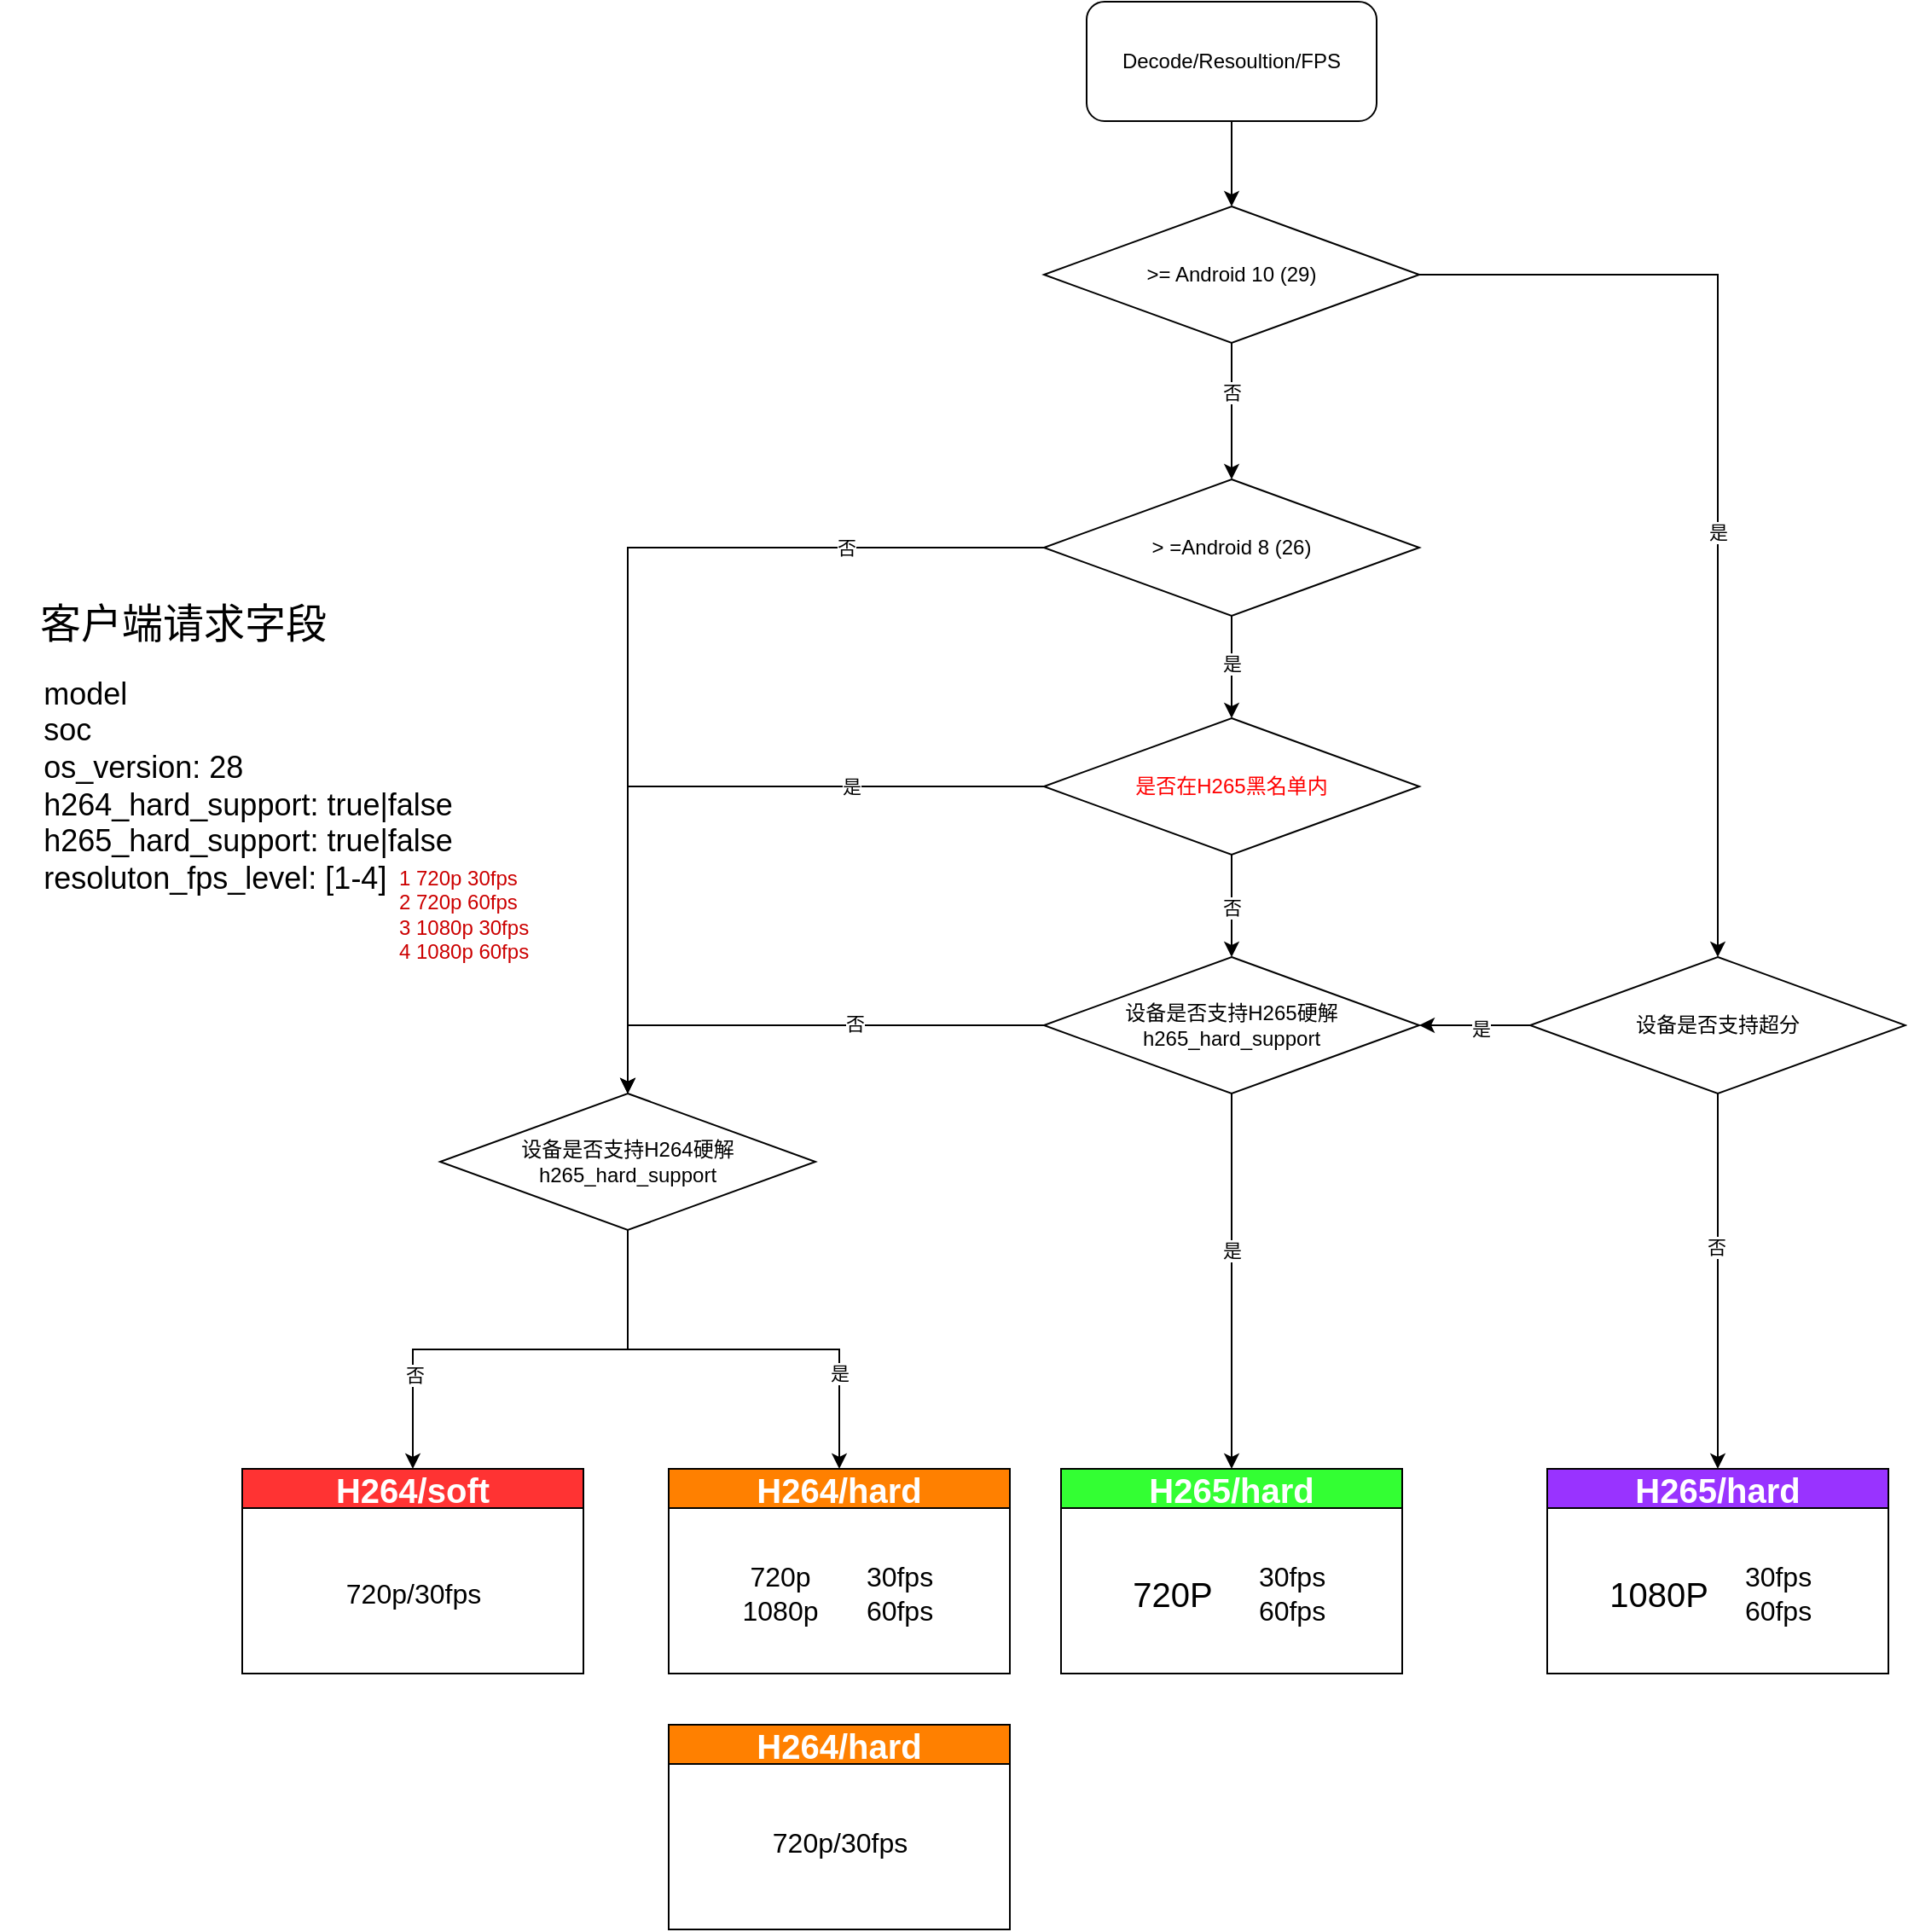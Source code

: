 <mxfile version="24.6.4" type="github">
  <diagram name="第 1 页" id="DrkI4kzzCFAA716JqiaZ">
    <mxGraphModel dx="2069" dy="785" grid="1" gridSize="10" guides="1" tooltips="1" connect="1" arrows="1" fold="1" page="1" pageScale="1" pageWidth="827" pageHeight="1169" math="0" shadow="0">
      <root>
        <mxCell id="0" />
        <mxCell id="1" parent="0" />
        <mxCell id="I8awTcjQjrmb_wT57g81-12" style="edgeStyle=orthogonalEdgeStyle;rounded=0;orthogonalLoop=1;jettySize=auto;html=1;" parent="1" source="I8awTcjQjrmb_wT57g81-1" target="I8awTcjQjrmb_wT57g81-11" edge="1">
          <mxGeometry relative="1" as="geometry" />
        </mxCell>
        <mxCell id="I8awTcjQjrmb_wT57g81-1" value="Decode/Resoultion/FPS" style="rounded=1;whiteSpace=wrap;html=1;" parent="1" vertex="1">
          <mxGeometry x="245" y="10" width="170" height="70" as="geometry" />
        </mxCell>
        <mxCell id="I8awTcjQjrmb_wT57g81-21" value="" style="edgeStyle=orthogonalEdgeStyle;rounded=0;orthogonalLoop=1;jettySize=auto;html=1;" parent="1" source="I8awTcjQjrmb_wT57g81-11" target="I8awTcjQjrmb_wT57g81-20" edge="1">
          <mxGeometry relative="1" as="geometry" />
        </mxCell>
        <mxCell id="I8awTcjQjrmb_wT57g81-22" value="否" style="edgeLabel;html=1;align=center;verticalAlign=middle;resizable=0;points=[];" parent="I8awTcjQjrmb_wT57g81-21" vertex="1" connectable="0">
          <mxGeometry x="-0.275" relative="1" as="geometry">
            <mxPoint as="offset" />
          </mxGeometry>
        </mxCell>
        <mxCell id="I8awTcjQjrmb_wT57g81-39" value="" style="edgeStyle=orthogonalEdgeStyle;rounded=0;orthogonalLoop=1;jettySize=auto;html=1;" parent="1" source="I8awTcjQjrmb_wT57g81-11" target="I8awTcjQjrmb_wT57g81-38" edge="1">
          <mxGeometry relative="1" as="geometry" />
        </mxCell>
        <mxCell id="I8awTcjQjrmb_wT57g81-105" value="是" style="edgeLabel;html=1;align=center;verticalAlign=middle;resizable=0;points=[];" parent="I8awTcjQjrmb_wT57g81-39" vertex="1" connectable="0">
          <mxGeometry x="0.132" relative="1" as="geometry">
            <mxPoint as="offset" />
          </mxGeometry>
        </mxCell>
        <mxCell id="I8awTcjQjrmb_wT57g81-11" value="&amp;gt;= Android 10 (29)" style="rhombus;whiteSpace=wrap;html=1;" parent="1" vertex="1">
          <mxGeometry x="220" y="130" width="220" height="80" as="geometry" />
        </mxCell>
        <mxCell id="I8awTcjQjrmb_wT57g81-26" value="" style="edgeStyle=orthogonalEdgeStyle;rounded=0;orthogonalLoop=1;jettySize=auto;html=1;" parent="1" source="I8awTcjQjrmb_wT57g81-20" target="I8awTcjQjrmb_wT57g81-25" edge="1">
          <mxGeometry relative="1" as="geometry" />
        </mxCell>
        <mxCell id="I8awTcjQjrmb_wT57g81-52" value="否" style="edgeLabel;html=1;align=center;verticalAlign=middle;resizable=0;points=[];" parent="I8awTcjQjrmb_wT57g81-26" vertex="1" connectable="0">
          <mxGeometry x="-0.225" relative="1" as="geometry">
            <mxPoint x="102" as="offset" />
          </mxGeometry>
        </mxCell>
        <mxCell id="I8awTcjQjrmb_wT57g81-62" value="" style="edgeStyle=orthogonalEdgeStyle;rounded=0;orthogonalLoop=1;jettySize=auto;html=1;" parent="1" source="I8awTcjQjrmb_wT57g81-20" target="I8awTcjQjrmb_wT57g81-61" edge="1">
          <mxGeometry relative="1" as="geometry" />
        </mxCell>
        <mxCell id="I8awTcjQjrmb_wT57g81-106" value="是" style="edgeLabel;html=1;align=center;verticalAlign=middle;resizable=0;points=[];" parent="I8awTcjQjrmb_wT57g81-62" vertex="1" connectable="0">
          <mxGeometry x="-0.083" relative="1" as="geometry">
            <mxPoint as="offset" />
          </mxGeometry>
        </mxCell>
        <mxCell id="I8awTcjQjrmb_wT57g81-20" value="&amp;gt; =Android 8 (26)" style="rhombus;whiteSpace=wrap;html=1;" parent="1" vertex="1">
          <mxGeometry x="220" y="290" width="220" height="80" as="geometry" />
        </mxCell>
        <mxCell id="I8awTcjQjrmb_wT57g81-86" style="edgeStyle=orthogonalEdgeStyle;rounded=0;orthogonalLoop=1;jettySize=auto;html=1;" parent="1" source="I8awTcjQjrmb_wT57g81-25" target="I8awTcjQjrmb_wT57g81-83" edge="1">
          <mxGeometry relative="1" as="geometry" />
        </mxCell>
        <mxCell id="I8awTcjQjrmb_wT57g81-107" value="否" style="edgeLabel;html=1;align=center;verticalAlign=middle;resizable=0;points=[];" parent="I8awTcjQjrmb_wT57g81-86" vertex="1" connectable="0">
          <mxGeometry x="0.579" y="1" relative="1" as="geometry">
            <mxPoint y="1" as="offset" />
          </mxGeometry>
        </mxCell>
        <mxCell id="I8awTcjQjrmb_wT57g81-100" style="edgeStyle=orthogonalEdgeStyle;rounded=0;orthogonalLoop=1;jettySize=auto;html=1;" parent="1" source="I8awTcjQjrmb_wT57g81-25" target="I8awTcjQjrmb_wT57g81-89" edge="1">
          <mxGeometry relative="1" as="geometry" />
        </mxCell>
        <mxCell id="I8awTcjQjrmb_wT57g81-108" value="是" style="edgeLabel;html=1;align=center;verticalAlign=middle;resizable=0;points=[];" parent="I8awTcjQjrmb_wT57g81-100" vertex="1" connectable="0">
          <mxGeometry x="0.573" relative="1" as="geometry">
            <mxPoint as="offset" />
          </mxGeometry>
        </mxCell>
        <mxCell id="I8awTcjQjrmb_wT57g81-25" value="设备是否支持H264硬解&lt;br&gt;h265_hard_support" style="rhombus;whiteSpace=wrap;html=1;" parent="1" vertex="1">
          <mxGeometry x="-134" y="650" width="220" height="80" as="geometry" />
        </mxCell>
        <mxCell id="I8awTcjQjrmb_wT57g81-99" style="edgeStyle=orthogonalEdgeStyle;rounded=0;orthogonalLoop=1;jettySize=auto;html=1;" parent="1" source="I8awTcjQjrmb_wT57g81-38" target="I8awTcjQjrmb_wT57g81-96" edge="1">
          <mxGeometry relative="1" as="geometry" />
        </mxCell>
        <mxCell id="I8awTcjQjrmb_wT57g81-103" value="否" style="edgeLabel;html=1;align=center;verticalAlign=middle;resizable=0;points=[];" parent="I8awTcjQjrmb_wT57g81-99" vertex="1" connectable="0">
          <mxGeometry x="-0.197" y="-1" relative="1" as="geometry">
            <mxPoint y="1" as="offset" />
          </mxGeometry>
        </mxCell>
        <mxCell id="I8awTcjQjrmb_wT57g81-101" style="edgeStyle=orthogonalEdgeStyle;rounded=0;orthogonalLoop=1;jettySize=auto;html=1;" parent="1" source="I8awTcjQjrmb_wT57g81-38" target="I8awTcjQjrmb_wT57g81-45" edge="1">
          <mxGeometry relative="1" as="geometry" />
        </mxCell>
        <mxCell id="I8awTcjQjrmb_wT57g81-102" value="是" style="edgeLabel;html=1;align=center;verticalAlign=middle;resizable=0;points=[];" parent="I8awTcjQjrmb_wT57g81-101" vertex="1" connectable="0">
          <mxGeometry x="-0.108" y="2" relative="1" as="geometry">
            <mxPoint as="offset" />
          </mxGeometry>
        </mxCell>
        <mxCell id="I8awTcjQjrmb_wT57g81-38" value="设备是否支持超分" style="rhombus;whiteSpace=wrap;html=1;" parent="1" vertex="1">
          <mxGeometry x="505" y="570" width="220" height="80" as="geometry" />
        </mxCell>
        <mxCell id="I8awTcjQjrmb_wT57g81-53" style="edgeStyle=orthogonalEdgeStyle;rounded=0;orthogonalLoop=1;jettySize=auto;html=1;entryX=0.5;entryY=0;entryDx=0;entryDy=0;" parent="1" source="I8awTcjQjrmb_wT57g81-45" target="I8awTcjQjrmb_wT57g81-25" edge="1">
          <mxGeometry relative="1" as="geometry" />
        </mxCell>
        <mxCell id="I8awTcjQjrmb_wT57g81-54" value="否" style="edgeLabel;html=1;align=center;verticalAlign=middle;resizable=0;points=[];" parent="I8awTcjQjrmb_wT57g81-53" vertex="1" connectable="0">
          <mxGeometry x="-0.496" y="-1" relative="1" as="geometry">
            <mxPoint x="-40" as="offset" />
          </mxGeometry>
        </mxCell>
        <mxCell id="I8awTcjQjrmb_wT57g81-95" style="edgeStyle=orthogonalEdgeStyle;rounded=0;orthogonalLoop=1;jettySize=auto;html=1;" parent="1" source="I8awTcjQjrmb_wT57g81-45" target="I8awTcjQjrmb_wT57g81-92" edge="1">
          <mxGeometry relative="1" as="geometry" />
        </mxCell>
        <mxCell id="mLrD8nH62ms3HWDR8Rag-4" value="是" style="edgeLabel;html=1;align=center;verticalAlign=middle;resizable=0;points=[];" vertex="1" connectable="0" parent="I8awTcjQjrmb_wT57g81-95">
          <mxGeometry x="-0.177" relative="1" as="geometry">
            <mxPoint y="1" as="offset" />
          </mxGeometry>
        </mxCell>
        <mxCell id="I8awTcjQjrmb_wT57g81-45" value="设备是否支持H265硬解&lt;br&gt;h265_hard_support" style="rhombus;whiteSpace=wrap;html=1;" parent="1" vertex="1">
          <mxGeometry x="220" y="570" width="220" height="80" as="geometry" />
        </mxCell>
        <mxCell id="I8awTcjQjrmb_wT57g81-63" style="edgeStyle=orthogonalEdgeStyle;rounded=0;orthogonalLoop=1;jettySize=auto;html=1;" parent="1" source="I8awTcjQjrmb_wT57g81-61" target="I8awTcjQjrmb_wT57g81-45" edge="1">
          <mxGeometry relative="1" as="geometry" />
        </mxCell>
        <mxCell id="I8awTcjQjrmb_wT57g81-70" value="否" style="edgeLabel;html=1;align=center;verticalAlign=middle;resizable=0;points=[];" parent="I8awTcjQjrmb_wT57g81-63" vertex="1" connectable="0">
          <mxGeometry x="0.033" relative="1" as="geometry">
            <mxPoint as="offset" />
          </mxGeometry>
        </mxCell>
        <mxCell id="I8awTcjQjrmb_wT57g81-66" style="edgeStyle=orthogonalEdgeStyle;rounded=0;orthogonalLoop=1;jettySize=auto;html=1;entryX=0.5;entryY=0;entryDx=0;entryDy=0;" parent="1" source="I8awTcjQjrmb_wT57g81-61" target="I8awTcjQjrmb_wT57g81-25" edge="1">
          <mxGeometry relative="1" as="geometry" />
        </mxCell>
        <mxCell id="I8awTcjQjrmb_wT57g81-69" value="是" style="edgeLabel;html=1;align=center;verticalAlign=middle;resizable=0;points=[];" parent="I8awTcjQjrmb_wT57g81-66" vertex="1" connectable="0">
          <mxGeometry x="-0.468" relative="1" as="geometry">
            <mxPoint as="offset" />
          </mxGeometry>
        </mxCell>
        <mxCell id="I8awTcjQjrmb_wT57g81-61" value="&lt;font color=&quot;#ff0000&quot;&gt;是否在H265黑名单内&lt;/font&gt;" style="rhombus;whiteSpace=wrap;html=1;" parent="1" vertex="1">
          <mxGeometry x="220" y="430" width="220" height="80" as="geometry" />
        </mxCell>
        <mxCell id="I8awTcjQjrmb_wT57g81-83" value="&lt;font style=&quot;font-size: 20px;&quot;&gt;H264/soft&lt;/font&gt;" style="swimlane;whiteSpace=wrap;html=1;fillColor=#FF3333;startSize=23;fontSize=20;fontColor=#FFFFFF;" parent="1" vertex="1">
          <mxGeometry x="-250" y="870" width="200" height="120" as="geometry" />
        </mxCell>
        <mxCell id="I8awTcjQjrmb_wT57g81-84" value="&lt;font style=&quot;font-size: 16px;&quot;&gt;720p/30fps&lt;br&gt;&lt;/font&gt;" style="text;html=1;align=center;verticalAlign=middle;resizable=0;points=[];autosize=1;strokeColor=none;fillColor=none;" parent="I8awTcjQjrmb_wT57g81-83" vertex="1">
          <mxGeometry x="50" y="58" width="100" height="30" as="geometry" />
        </mxCell>
        <mxCell id="I8awTcjQjrmb_wT57g81-89" value="&lt;font style=&quot;font-size: 20px;&quot;&gt;H264/hard&lt;/font&gt;" style="swimlane;whiteSpace=wrap;html=1;fillColor=#FF8000;startSize=23;fontSize=20;fontColor=#FFFFFF;" parent="1" vertex="1">
          <mxGeometry y="870" width="200" height="120" as="geometry" />
        </mxCell>
        <mxCell id="I8awTcjQjrmb_wT57g81-90" value="&lt;font style=&quot;font-size: 16px;&quot;&gt;720p&lt;br&gt;1080p&lt;/font&gt;" style="text;html=1;align=center;verticalAlign=middle;resizable=0;points=[];autosize=1;strokeColor=none;fillColor=none;" parent="I8awTcjQjrmb_wT57g81-89" vertex="1">
          <mxGeometry x="30" y="48" width="70" height="50" as="geometry" />
        </mxCell>
        <mxCell id="I8awTcjQjrmb_wT57g81-91" value="&lt;font style=&quot;font-size: 16px;&quot;&gt;30fps&lt;br&gt;60fps&lt;/font&gt;" style="text;html=1;align=center;verticalAlign=middle;resizable=0;points=[];autosize=1;strokeColor=none;fillColor=none;" parent="I8awTcjQjrmb_wT57g81-89" vertex="1">
          <mxGeometry x="105" y="48" width="60" height="50" as="geometry" />
        </mxCell>
        <mxCell id="I8awTcjQjrmb_wT57g81-92" value="&lt;font style=&quot;font-size: 20px;&quot;&gt;H265/hard&lt;/font&gt;" style="swimlane;whiteSpace=wrap;html=1;fillColor=#33FF33;startSize=23;fontSize=20;fontColor=#FFFFFF;" parent="1" vertex="1">
          <mxGeometry x="230" y="870" width="200" height="120" as="geometry" />
        </mxCell>
        <mxCell id="I8awTcjQjrmb_wT57g81-93" value="&lt;font style=&quot;font-size: 20px;&quot;&gt;720P&lt;/font&gt;" style="text;html=1;align=center;verticalAlign=middle;resizable=0;points=[];autosize=1;strokeColor=none;fillColor=none;" parent="I8awTcjQjrmb_wT57g81-92" vertex="1">
          <mxGeometry x="30" y="53" width="70" height="40" as="geometry" />
        </mxCell>
        <mxCell id="I8awTcjQjrmb_wT57g81-94" value="&lt;font style=&quot;font-size: 16px;&quot;&gt;30fps&lt;br&gt;60fps&lt;/font&gt;" style="text;html=1;align=center;verticalAlign=middle;resizable=0;points=[];autosize=1;strokeColor=none;fillColor=none;" parent="I8awTcjQjrmb_wT57g81-92" vertex="1">
          <mxGeometry x="105" y="48" width="60" height="50" as="geometry" />
        </mxCell>
        <mxCell id="I8awTcjQjrmb_wT57g81-96" value="&lt;font style=&quot;font-size: 20px;&quot;&gt;H265/hard&lt;/font&gt;" style="swimlane;whiteSpace=wrap;html=1;fillColor=#9933FF;startSize=23;fontSize=20;fontColor=#FFFFFF;" parent="1" vertex="1">
          <mxGeometry x="515" y="870" width="200" height="120" as="geometry" />
        </mxCell>
        <mxCell id="I8awTcjQjrmb_wT57g81-97" value="&lt;span style=&quot;font-size: 20px;&quot;&gt;1080P&lt;/span&gt;" style="text;html=1;align=center;verticalAlign=middle;resizable=0;points=[];autosize=1;strokeColor=none;fillColor=none;" parent="I8awTcjQjrmb_wT57g81-96" vertex="1">
          <mxGeometry x="25" y="53" width="80" height="40" as="geometry" />
        </mxCell>
        <mxCell id="I8awTcjQjrmb_wT57g81-98" value="&lt;font style=&quot;font-size: 16px;&quot;&gt;30fps&lt;br&gt;60fps&lt;/font&gt;" style="text;html=1;align=center;verticalAlign=middle;resizable=0;points=[];autosize=1;strokeColor=none;fillColor=none;" parent="I8awTcjQjrmb_wT57g81-96" vertex="1">
          <mxGeometry x="105" y="48" width="60" height="50" as="geometry" />
        </mxCell>
        <mxCell id="I8awTcjQjrmb_wT57g81-109" value="&lt;font style=&quot;font-size: 20px;&quot;&gt;H264/hard&lt;/font&gt;" style="swimlane;whiteSpace=wrap;html=1;fillColor=#FF8000;startSize=23;fontSize=20;fontColor=#FFFFFF;" parent="1" vertex="1">
          <mxGeometry y="1020" width="200" height="120" as="geometry" />
        </mxCell>
        <mxCell id="I8awTcjQjrmb_wT57g81-110" value="&lt;span style=&quot;font-size: 16px;&quot;&gt;720p/30fps&lt;/span&gt;" style="text;html=1;align=center;verticalAlign=middle;resizable=0;points=[];autosize=1;strokeColor=none;fillColor=none;" parent="I8awTcjQjrmb_wT57g81-109" vertex="1">
          <mxGeometry x="50" y="54" width="100" height="30" as="geometry" />
        </mxCell>
        <mxCell id="mLrD8nH62ms3HWDR8Rag-3" value="" style="group" vertex="1" connectable="0" parent="1">
          <mxGeometry x="-392" y="355" width="342" height="242" as="geometry" />
        </mxCell>
        <mxCell id="mLrD8nH62ms3HWDR8Rag-1" value="" style="group" vertex="1" connectable="0" parent="mLrD8nH62ms3HWDR8Rag-3">
          <mxGeometry y="25" width="342" height="217" as="geometry" />
        </mxCell>
        <mxCell id="I8awTcjQjrmb_wT57g81-71" value="&lt;div style=&quot;text-align: left; font-size: 18px;&quot;&gt;&lt;font style=&quot;font-size: 18px;&quot;&gt;&lt;span style=&quot;background-color: initial;&quot;&gt;model&lt;/span&gt;&lt;br&gt;&lt;/font&gt;&lt;/div&gt;&lt;div style=&quot;text-align: left; font-size: 18px;&quot;&gt;&lt;font style=&quot;font-size: 18px;&quot;&gt;soc&lt;/font&gt;&lt;/div&gt;&lt;div style=&quot;text-align: left; font-size: 18px;&quot;&gt;&lt;font style=&quot;font-size: 18px;&quot;&gt;&lt;font style=&quot;font-size: 18px;&quot;&gt;os_version: 28&lt;br&gt;h264_hard_support: true|false&lt;br&gt;h265_hard_support: true|false&lt;br&gt;resoluton_fps_level: [1-4]&lt;/font&gt;&lt;br&gt;&lt;/font&gt;&lt;/div&gt;" style="text;html=1;align=center;verticalAlign=middle;resizable=0;points=[];autosize=1;strokeColor=none;fillColor=none;" parent="mLrD8nH62ms3HWDR8Rag-1" vertex="1">
          <mxGeometry x="15" y="20" width="260" height="140" as="geometry" />
        </mxCell>
        <mxCell id="I8awTcjQjrmb_wT57g81-81" value="&lt;font color=&quot;#cc0000&quot; style=&quot;font-size: 12px;&quot;&gt;1 720p 30fps&lt;br style=&quot;&quot;&gt;2 720p 60fps&lt;br style=&quot;&quot;&gt;3 1080p 30fps&lt;br style=&quot;&quot;&gt;4 1080p 60fps&lt;/font&gt;" style="text;html=1;align=left;verticalAlign=middle;resizable=0;points=[];autosize=1;strokeColor=none;fillColor=none;" parent="mLrD8nH62ms3HWDR8Rag-1" vertex="1">
          <mxGeometry x="232" y="130" width="100" height="70" as="geometry" />
        </mxCell>
        <mxCell id="mLrD8nH62ms3HWDR8Rag-2" value="&lt;font style=&quot;font-size: 24px;&quot;&gt;客户端请求字段&lt;/font&gt;" style="text;html=1;align=center;verticalAlign=middle;resizable=0;points=[];autosize=1;strokeColor=none;fillColor=none;" vertex="1" parent="mLrD8nH62ms3HWDR8Rag-3">
          <mxGeometry x="12" width="190" height="40" as="geometry" />
        </mxCell>
      </root>
    </mxGraphModel>
  </diagram>
</mxfile>
